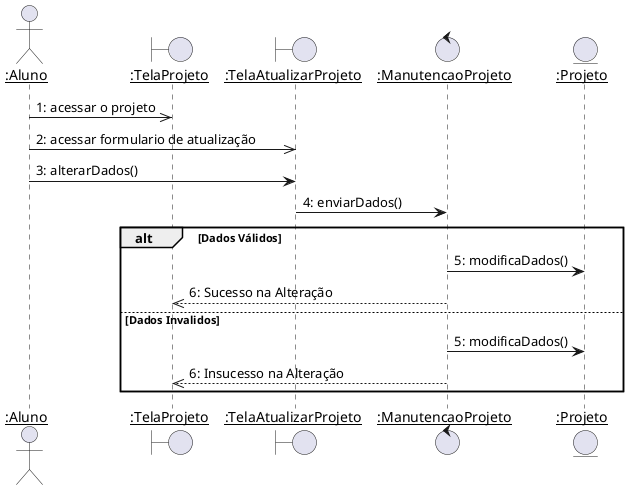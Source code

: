 @startuml alterar_projeto
skinparam sequenceParticipant underline

actor ":Aluno" as Aluno
boundary ":TelaProjeto" as TelaProjeto
boundary ":TelaAtualizarProjeto" as TelaAtualizarProjeto
control ":ManutencaoProjeto" as ManutencaoProjeto
entity ":Projeto" as Projeto


Aluno ->> TelaProjeto : 1: acessar o projeto
Aluno ->> TelaAtualizarProjeto : 2: acessar formulario de atualização
Aluno -> TelaAtualizarProjeto : 3: alterarDados()

TelaAtualizarProjeto -> ManutencaoProjeto : 4: enviarDados()

alt Dados Válidos
    ManutencaoProjeto -> Projeto : 5: modificaDados()
    ManutencaoProjeto -->> TelaProjeto --: 6: Sucesso na Alteração
else Dados Invalidos
    ManutencaoProjeto -> Projeto : 5: modificaDados()
    ManutencaoProjeto -->> TelaProjeto --: 6: Insucesso na Alteração
end

@enduml